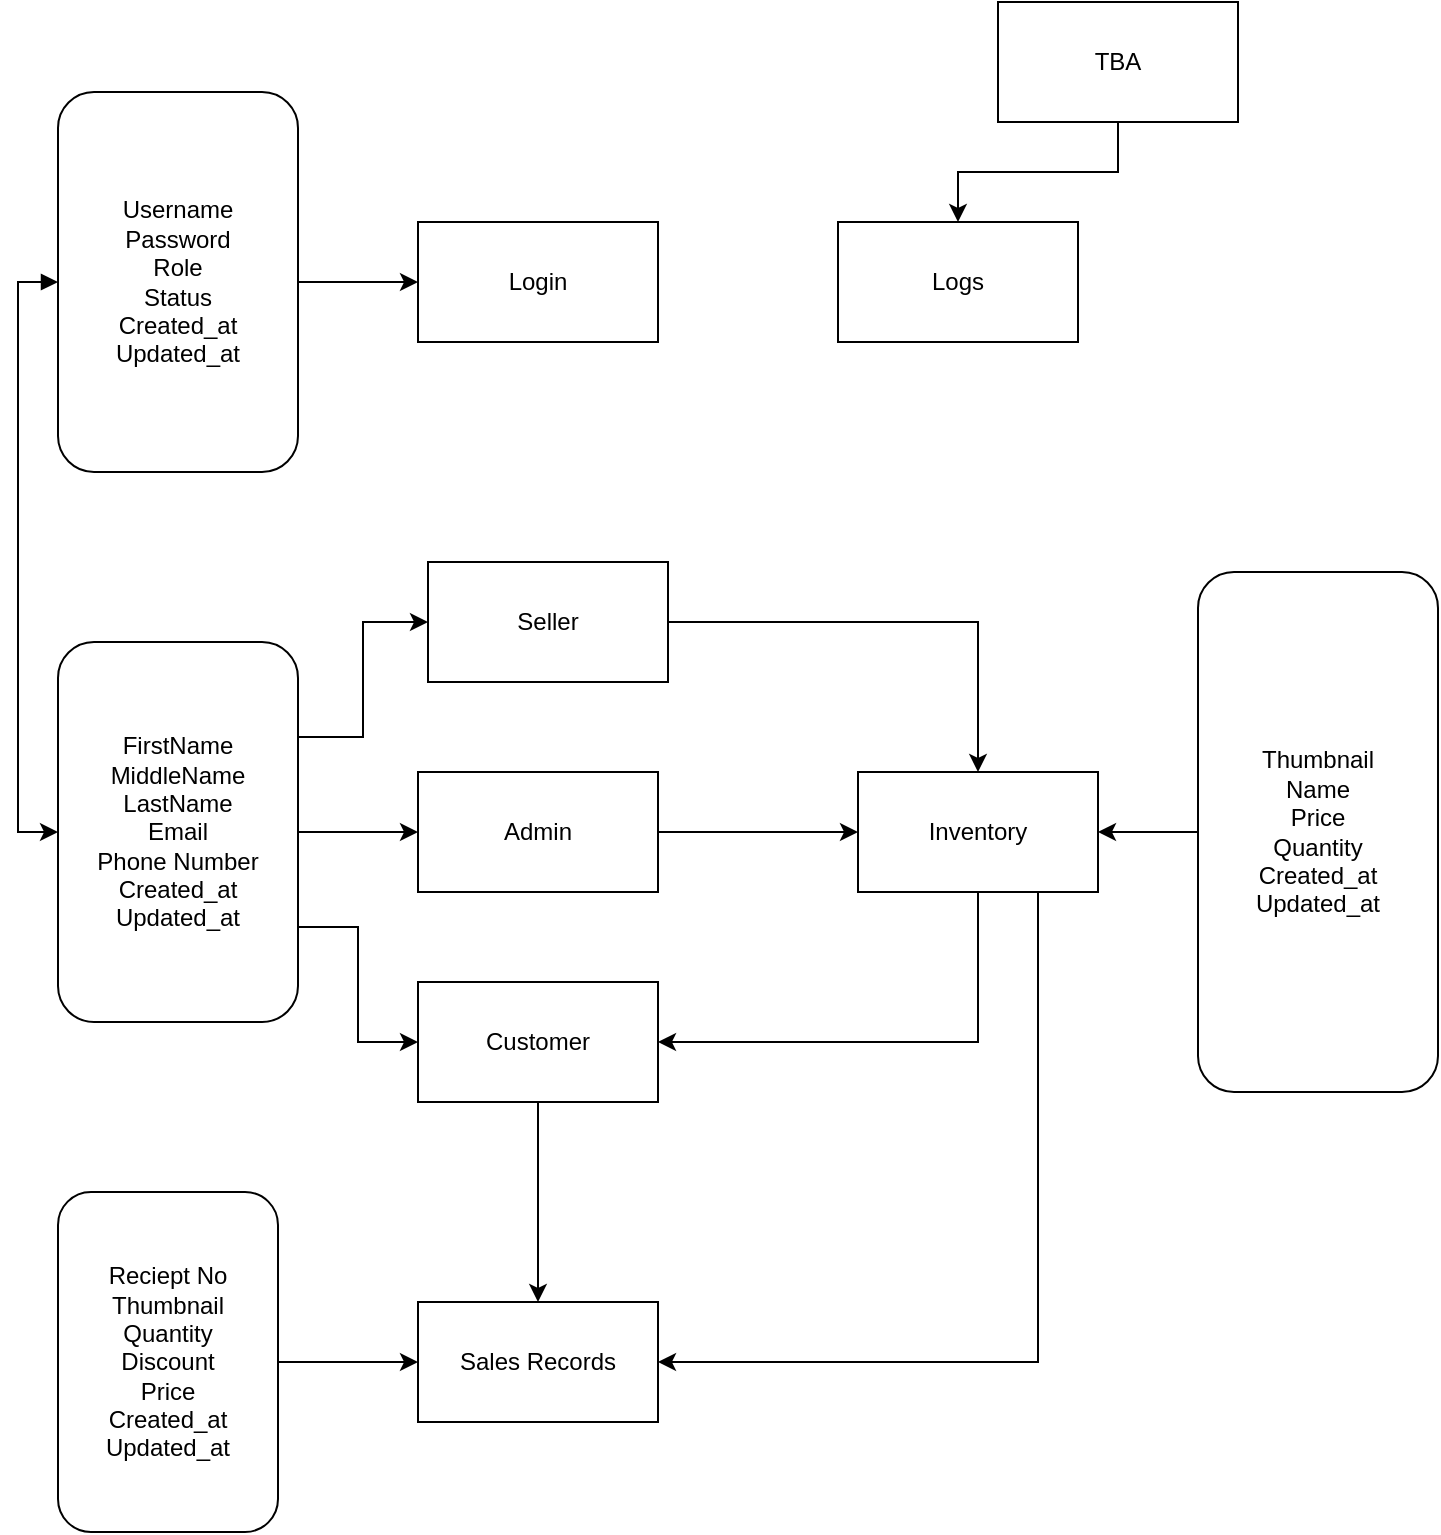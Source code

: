 <mxfile version="21.1.2" type="device">
  <diagram name="Page-1" id="8ONlorpiOMqzei_Hr31C">
    <mxGraphModel dx="1098" dy="828" grid="1" gridSize="10" guides="1" tooltips="1" connect="1" arrows="1" fold="1" page="1" pageScale="1" pageWidth="850" pageHeight="1100" math="0" shadow="0">
      <root>
        <mxCell id="0" />
        <mxCell id="1" parent="0" />
        <mxCell id="huVnV-XlpUXbd2UkdL1Y-2" value="Login" style="whiteSpace=wrap;html=1;rounded=0;" parent="1" vertex="1">
          <mxGeometry x="300" y="170" width="120" height="60" as="geometry" />
        </mxCell>
        <mxCell id="huVnV-XlpUXbd2UkdL1Y-30" style="edgeStyle=orthogonalEdgeStyle;rounded=0;orthogonalLoop=1;jettySize=auto;html=1;exitX=0.5;exitY=1;exitDx=0;exitDy=0;entryX=1;entryY=0.5;entryDx=0;entryDy=0;" parent="1" source="huVnV-XlpUXbd2UkdL1Y-6" target="huVnV-XlpUXbd2UkdL1Y-8" edge="1">
          <mxGeometry relative="1" as="geometry" />
        </mxCell>
        <mxCell id="huVnV-XlpUXbd2UkdL1Y-40" style="edgeStyle=orthogonalEdgeStyle;rounded=0;orthogonalLoop=1;jettySize=auto;html=1;exitX=0.75;exitY=1;exitDx=0;exitDy=0;entryX=1;entryY=0.5;entryDx=0;entryDy=0;" parent="1" source="huVnV-XlpUXbd2UkdL1Y-6" target="huVnV-XlpUXbd2UkdL1Y-33" edge="1">
          <mxGeometry relative="1" as="geometry" />
        </mxCell>
        <mxCell id="huVnV-XlpUXbd2UkdL1Y-6" value="Inventory" style="rounded=0;whiteSpace=wrap;html=1;" parent="1" vertex="1">
          <mxGeometry x="520" y="445" width="120" height="60" as="geometry" />
        </mxCell>
        <mxCell id="huVnV-XlpUXbd2UkdL1Y-29" style="edgeStyle=orthogonalEdgeStyle;rounded=0;orthogonalLoop=1;jettySize=auto;html=1;exitX=1;exitY=0.5;exitDx=0;exitDy=0;entryX=0;entryY=0.5;entryDx=0;entryDy=0;" parent="1" source="huVnV-XlpUXbd2UkdL1Y-7" target="huVnV-XlpUXbd2UkdL1Y-6" edge="1">
          <mxGeometry relative="1" as="geometry" />
        </mxCell>
        <mxCell id="huVnV-XlpUXbd2UkdL1Y-7" value="Admin" style="rounded=0;whiteSpace=wrap;html=1;" parent="1" vertex="1">
          <mxGeometry x="300" y="445" width="120" height="60" as="geometry" />
        </mxCell>
        <mxCell id="huVnV-XlpUXbd2UkdL1Y-35" style="edgeStyle=orthogonalEdgeStyle;rounded=0;orthogonalLoop=1;jettySize=auto;html=1;exitX=0.5;exitY=1;exitDx=0;exitDy=0;entryX=0.5;entryY=0;entryDx=0;entryDy=0;" parent="1" source="huVnV-XlpUXbd2UkdL1Y-8" target="huVnV-XlpUXbd2UkdL1Y-33" edge="1">
          <mxGeometry relative="1" as="geometry" />
        </mxCell>
        <mxCell id="huVnV-XlpUXbd2UkdL1Y-8" value="Customer&lt;br&gt;" style="rounded=0;whiteSpace=wrap;html=1;" parent="1" vertex="1">
          <mxGeometry x="300" y="550" width="120" height="60" as="geometry" />
        </mxCell>
        <mxCell id="huVnV-XlpUXbd2UkdL1Y-24" style="edgeStyle=orthogonalEdgeStyle;rounded=0;orthogonalLoop=1;jettySize=auto;html=1;exitX=1;exitY=0.5;exitDx=0;exitDy=0;" parent="1" source="huVnV-XlpUXbd2UkdL1Y-9" target="huVnV-XlpUXbd2UkdL1Y-6" edge="1">
          <mxGeometry relative="1" as="geometry" />
        </mxCell>
        <mxCell id="huVnV-XlpUXbd2UkdL1Y-9" value="Seller" style="rounded=0;whiteSpace=wrap;html=1;" parent="1" vertex="1">
          <mxGeometry x="305" y="340" width="120" height="60" as="geometry" />
        </mxCell>
        <mxCell id="huVnV-XlpUXbd2UkdL1Y-15" style="edgeStyle=orthogonalEdgeStyle;rounded=0;orthogonalLoop=1;jettySize=auto;html=1;exitX=1;exitY=0.5;exitDx=0;exitDy=0;entryX=0;entryY=0.5;entryDx=0;entryDy=0;" parent="1" source="huVnV-XlpUXbd2UkdL1Y-13" target="huVnV-XlpUXbd2UkdL1Y-2" edge="1">
          <mxGeometry relative="1" as="geometry" />
        </mxCell>
        <mxCell id="huVnV-XlpUXbd2UkdL1Y-17" style="edgeStyle=orthogonalEdgeStyle;rounded=0;orthogonalLoop=1;jettySize=auto;html=1;exitX=0;exitY=0.5;exitDx=0;exitDy=0;entryX=0;entryY=0.5;entryDx=0;entryDy=0;startArrow=block;startFill=1;" parent="1" source="huVnV-XlpUXbd2UkdL1Y-13" target="huVnV-XlpUXbd2UkdL1Y-16" edge="1">
          <mxGeometry relative="1" as="geometry" />
        </mxCell>
        <mxCell id="huVnV-XlpUXbd2UkdL1Y-13" value="Username&lt;br&gt;Password&lt;br&gt;Role&lt;br&gt;Status&lt;br&gt;Created_at&lt;br&gt;Updated_at" style="rounded=1;whiteSpace=wrap;html=1;" parent="1" vertex="1">
          <mxGeometry x="120" y="105" width="120" height="190" as="geometry" />
        </mxCell>
        <mxCell id="huVnV-XlpUXbd2UkdL1Y-18" style="edgeStyle=orthogonalEdgeStyle;rounded=0;orthogonalLoop=1;jettySize=auto;html=1;exitX=1;exitY=0.25;exitDx=0;exitDy=0;entryX=0;entryY=0.5;entryDx=0;entryDy=0;" parent="1" source="huVnV-XlpUXbd2UkdL1Y-16" target="huVnV-XlpUXbd2UkdL1Y-9" edge="1">
          <mxGeometry relative="1" as="geometry" />
        </mxCell>
        <mxCell id="huVnV-XlpUXbd2UkdL1Y-19" style="edgeStyle=orthogonalEdgeStyle;rounded=0;orthogonalLoop=1;jettySize=auto;html=1;exitX=1;exitY=0.5;exitDx=0;exitDy=0;" parent="1" source="huVnV-XlpUXbd2UkdL1Y-16" target="huVnV-XlpUXbd2UkdL1Y-7" edge="1">
          <mxGeometry relative="1" as="geometry" />
        </mxCell>
        <mxCell id="huVnV-XlpUXbd2UkdL1Y-20" style="edgeStyle=orthogonalEdgeStyle;rounded=0;orthogonalLoop=1;jettySize=auto;html=1;exitX=1;exitY=0.75;exitDx=0;exitDy=0;" parent="1" source="huVnV-XlpUXbd2UkdL1Y-16" target="huVnV-XlpUXbd2UkdL1Y-8" edge="1">
          <mxGeometry relative="1" as="geometry" />
        </mxCell>
        <mxCell id="huVnV-XlpUXbd2UkdL1Y-16" value="FirstName&lt;br&gt;MiddleName&lt;br&gt;LastName&lt;br&gt;Email&lt;br&gt;Phone Number&lt;br&gt;Created_at&lt;br style=&quot;border-color: var(--border-color);&quot;&gt;Updated_at" style="rounded=1;whiteSpace=wrap;html=1;" parent="1" vertex="1">
          <mxGeometry x="120" y="380" width="120" height="190" as="geometry" />
        </mxCell>
        <mxCell id="huVnV-XlpUXbd2UkdL1Y-23" style="edgeStyle=orthogonalEdgeStyle;rounded=0;orthogonalLoop=1;jettySize=auto;html=1;exitX=0;exitY=0.5;exitDx=0;exitDy=0;entryX=1;entryY=0.5;entryDx=0;entryDy=0;" parent="1" source="huVnV-XlpUXbd2UkdL1Y-21" target="huVnV-XlpUXbd2UkdL1Y-6" edge="1">
          <mxGeometry relative="1" as="geometry" />
        </mxCell>
        <mxCell id="huVnV-XlpUXbd2UkdL1Y-21" value="Thumbnail&lt;br&gt;Name&lt;br&gt;Price&lt;br&gt;Quantity&lt;br&gt;Created_at&lt;br&gt;Updated_at" style="rounded=1;whiteSpace=wrap;html=1;" parent="1" vertex="1">
          <mxGeometry x="690" y="345" width="120" height="260" as="geometry" />
        </mxCell>
        <mxCell id="huVnV-XlpUXbd2UkdL1Y-37" style="edgeStyle=orthogonalEdgeStyle;rounded=0;orthogonalLoop=1;jettySize=auto;html=1;exitX=1;exitY=0.5;exitDx=0;exitDy=0;entryX=0;entryY=0.5;entryDx=0;entryDy=0;" parent="1" source="huVnV-XlpUXbd2UkdL1Y-32" target="huVnV-XlpUXbd2UkdL1Y-33" edge="1">
          <mxGeometry relative="1" as="geometry" />
        </mxCell>
        <mxCell id="huVnV-XlpUXbd2UkdL1Y-32" value="Reciept No&lt;br&gt;Thumbnail&lt;br&gt;Quantity&lt;br&gt;Discount&lt;br&gt;Price&lt;br&gt;Created_at&lt;br style=&quot;border-color: var(--border-color);&quot;&gt;Updated_at" style="rounded=1;whiteSpace=wrap;html=1;" parent="1" vertex="1">
          <mxGeometry x="120" y="655" width="110" height="170" as="geometry" />
        </mxCell>
        <mxCell id="huVnV-XlpUXbd2UkdL1Y-33" value="Sales Records" style="rounded=0;whiteSpace=wrap;html=1;" parent="1" vertex="1">
          <mxGeometry x="300" y="710" width="120" height="60" as="geometry" />
        </mxCell>
        <mxCell id="huVnV-XlpUXbd2UkdL1Y-43" value="Logs" style="rounded=0;whiteSpace=wrap;html=1;" parent="1" vertex="1">
          <mxGeometry x="510" y="170" width="120" height="60" as="geometry" />
        </mxCell>
        <mxCell id="huVnV-XlpUXbd2UkdL1Y-46" style="edgeStyle=orthogonalEdgeStyle;rounded=0;orthogonalLoop=1;jettySize=auto;html=1;exitX=0.5;exitY=1;exitDx=0;exitDy=0;" parent="1" source="huVnV-XlpUXbd2UkdL1Y-45" target="huVnV-XlpUXbd2UkdL1Y-43" edge="1">
          <mxGeometry relative="1" as="geometry" />
        </mxCell>
        <mxCell id="huVnV-XlpUXbd2UkdL1Y-45" value="TBA" style="rounded=0;whiteSpace=wrap;html=1;" parent="1" vertex="1">
          <mxGeometry x="590" y="60" width="120" height="60" as="geometry" />
        </mxCell>
      </root>
    </mxGraphModel>
  </diagram>
</mxfile>
